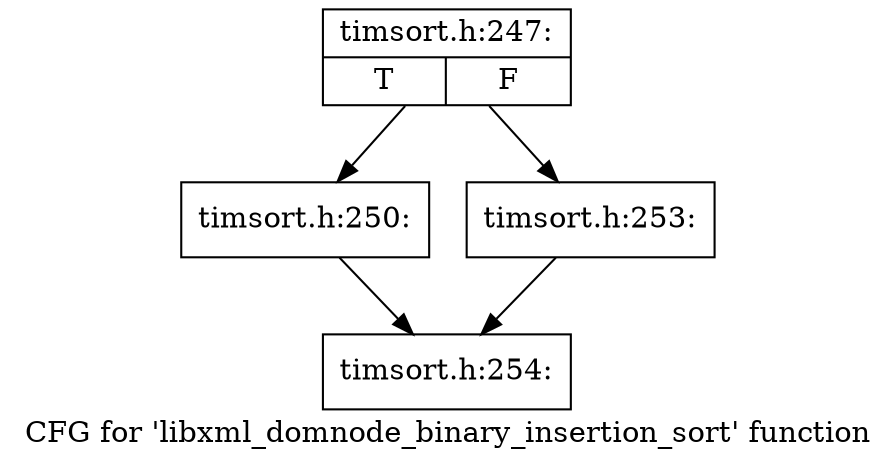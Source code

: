 digraph "CFG for 'libxml_domnode_binary_insertion_sort' function" {
	label="CFG for 'libxml_domnode_binary_insertion_sort' function";

	Node0x55e6b23ac350 [shape=record,label="{timsort.h:247:|{<s0>T|<s1>F}}"];
	Node0x55e6b23ac350 -> Node0x55e6b23c6980;
	Node0x55e6b23ac350 -> Node0x55e6b23c69d0;
	Node0x55e6b23c6980 [shape=record,label="{timsort.h:250:}"];
	Node0x55e6b23c6980 -> Node0x55e6b23a1f80;
	Node0x55e6b23c69d0 [shape=record,label="{timsort.h:253:}"];
	Node0x55e6b23c69d0 -> Node0x55e6b23a1f80;
	Node0x55e6b23a1f80 [shape=record,label="{timsort.h:254:}"];
}

